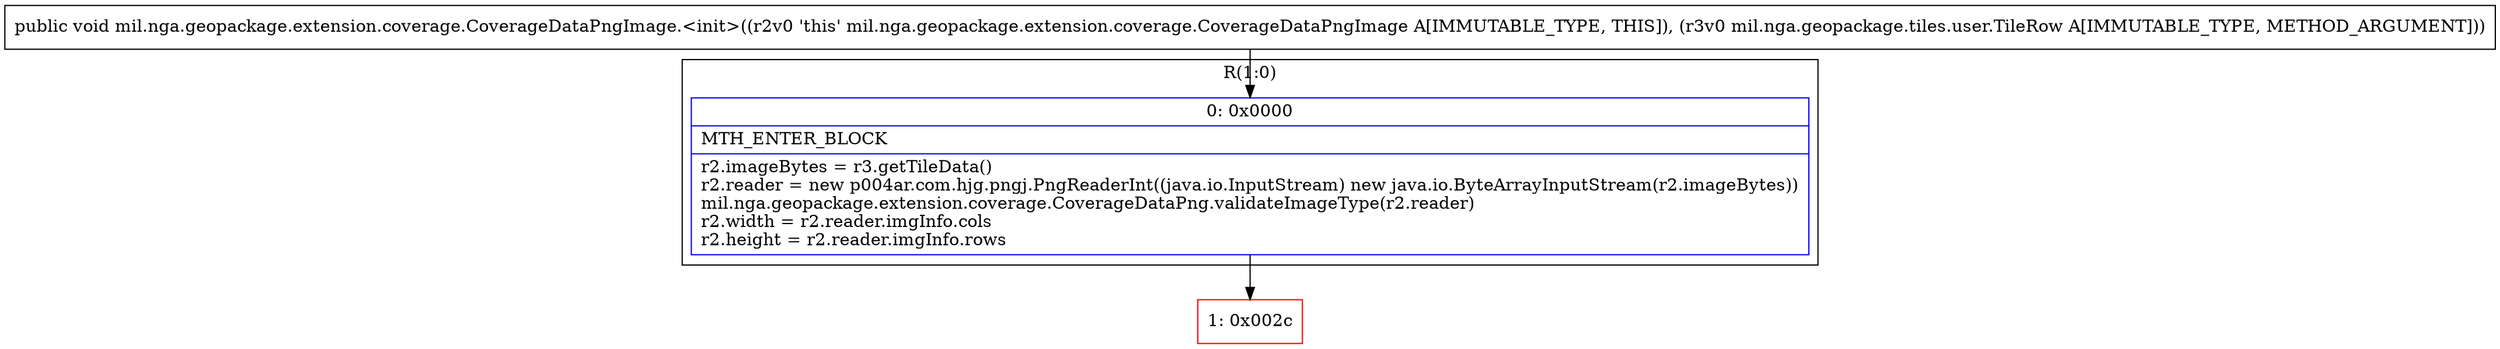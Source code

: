 digraph "CFG formil.nga.geopackage.extension.coverage.CoverageDataPngImage.\<init\>(Lmil\/nga\/geopackage\/tiles\/user\/TileRow;)V" {
subgraph cluster_Region_1105950981 {
label = "R(1:0)";
node [shape=record,color=blue];
Node_0 [shape=record,label="{0\:\ 0x0000|MTH_ENTER_BLOCK\l|r2.imageBytes = r3.getTileData()\lr2.reader = new p004ar.com.hjg.pngj.PngReaderInt((java.io.InputStream) new java.io.ByteArrayInputStream(r2.imageBytes))\lmil.nga.geopackage.extension.coverage.CoverageDataPng.validateImageType(r2.reader)\lr2.width = r2.reader.imgInfo.cols\lr2.height = r2.reader.imgInfo.rows\l}"];
}
Node_1 [shape=record,color=red,label="{1\:\ 0x002c}"];
MethodNode[shape=record,label="{public void mil.nga.geopackage.extension.coverage.CoverageDataPngImage.\<init\>((r2v0 'this' mil.nga.geopackage.extension.coverage.CoverageDataPngImage A[IMMUTABLE_TYPE, THIS]), (r3v0 mil.nga.geopackage.tiles.user.TileRow A[IMMUTABLE_TYPE, METHOD_ARGUMENT])) }"];
MethodNode -> Node_0;
Node_0 -> Node_1;
}

